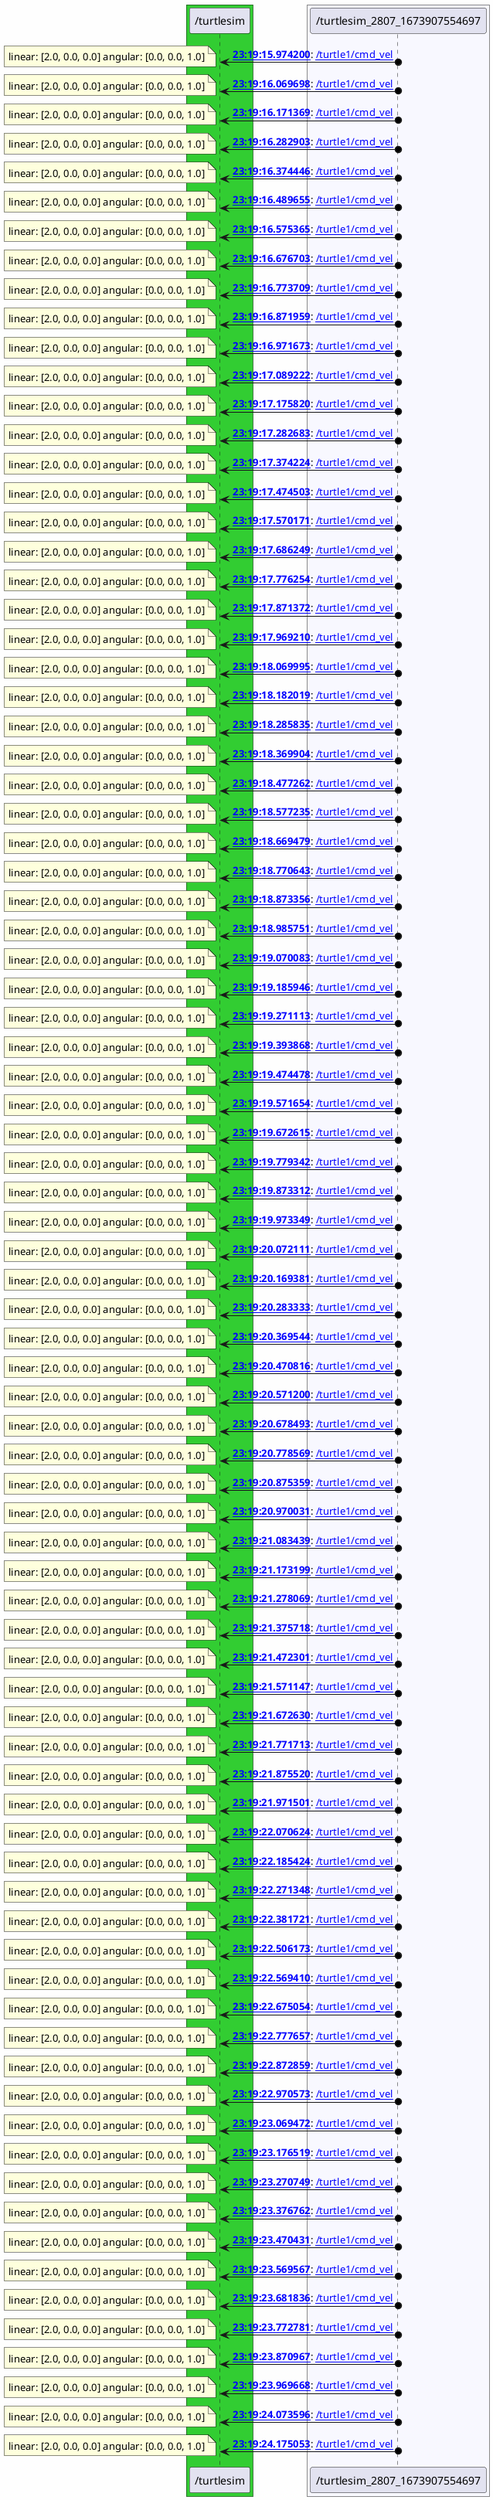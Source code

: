 @startuml

skinparam backgroundColor #FEFEFE

box #LimeGreen
    participant "/turtlesim" as _turtlesim [[_turtlesim.html]]
end box
box #GhostWhite
    participant "/turtlesim_2807_1673907554697" as _turtlesim_2807_1673907554697 [[_turtlesim_2807_1673907554697.html]]
end box

_turtlesim_2807_1673907554697 o-> _turtlesim : **[[../msgs/0000792_msg.html {message data} 23:19:15.974200]]**: [[../topics/_turtle1_cmd_vel.html {topic data} /turtle1/cmd_vel]]
note left
linear: [2.0, 0.0, 0.0] angular: [0.0, 0.0, 1.0]
end note
_turtlesim_2807_1673907554697 o-> _turtlesim : **[[../msgs/0000806_msg.html {message data} 23:19:16.069698]]**: [[../topics/_turtle1_cmd_vel.html {topic data} /turtle1/cmd_vel]]
note left
linear: [2.0, 0.0, 0.0] angular: [0.0, 0.0, 1.0]
end note
_turtlesim_2807_1673907554697 o-> _turtlesim : **[[../msgs/0000823_msg.html {message data} 23:19:16.171369]]**: [[../topics/_turtle1_cmd_vel.html {topic data} /turtle1/cmd_vel]]
note left
linear: [2.0, 0.0, 0.0] angular: [0.0, 0.0, 1.0]
end note
_turtlesim_2807_1673907554697 o-> _turtlesim : **[[../msgs/0000842_msg.html {message data} 23:19:16.282903]]**: [[../topics/_turtle1_cmd_vel.html {topic data} /turtle1/cmd_vel]]
note left
linear: [2.0, 0.0, 0.0] angular: [0.0, 0.0, 1.0]
end note
_turtlesim_2807_1673907554697 o-> _turtlesim : **[[../msgs/0000853_msg.html {message data} 23:19:16.374446]]**: [[../topics/_turtle1_cmd_vel.html {topic data} /turtle1/cmd_vel]]
note left
linear: [2.0, 0.0, 0.0] angular: [0.0, 0.0, 1.0]
end note
_turtlesim_2807_1673907554697 o-> _turtlesim : **[[../msgs/0000868_msg.html {message data} 23:19:16.489655]]**: [[../topics/_turtle1_cmd_vel.html {topic data} /turtle1/cmd_vel]]
note left
linear: [2.0, 0.0, 0.0] angular: [0.0, 0.0, 1.0]
end note
_turtlesim_2807_1673907554697 o-> _turtlesim : **[[../msgs/0000886_msg.html {message data} 23:19:16.575365]]**: [[../topics/_turtle1_cmd_vel.html {topic data} /turtle1/cmd_vel]]
note left
linear: [2.0, 0.0, 0.0] angular: [0.0, 0.0, 1.0]
end note
_turtlesim_2807_1673907554697 o-> _turtlesim : **[[../msgs/0000896_msg.html {message data} 23:19:16.676703]]**: [[../topics/_turtle1_cmd_vel.html {topic data} /turtle1/cmd_vel]]
note left
linear: [2.0, 0.0, 0.0] angular: [0.0, 0.0, 1.0]
end note
_turtlesim_2807_1673907554697 o-> _turtlesim : **[[../msgs/0000912_msg.html {message data} 23:19:16.773709]]**: [[../topics/_turtle1_cmd_vel.html {topic data} /turtle1/cmd_vel]]
note left
linear: [2.0, 0.0, 0.0] angular: [0.0, 0.0, 1.0]
end note
_turtlesim_2807_1673907554697 o-> _turtlesim : **[[../msgs/0000929_msg.html {message data} 23:19:16.871959]]**: [[../topics/_turtle1_cmd_vel.html {topic data} /turtle1/cmd_vel]]
note left
linear: [2.0, 0.0, 0.0] angular: [0.0, 0.0, 1.0]
end note
_turtlesim_2807_1673907554697 o-> _turtlesim : **[[../msgs/0000945_msg.html {message data} 23:19:16.971673]]**: [[../topics/_turtle1_cmd_vel.html {topic data} /turtle1/cmd_vel]]
note left
linear: [2.0, 0.0, 0.0] angular: [0.0, 0.0, 1.0]
end note
_turtlesim_2807_1673907554697 o-> _turtlesim : **[[../msgs/0000963_msg.html {message data} 23:19:17.089222]]**: [[../topics/_turtle1_cmd_vel.html {topic data} /turtle1/cmd_vel]]
note left
linear: [2.0, 0.0, 0.0] angular: [0.0, 0.0, 1.0]
end note
_turtlesim_2807_1673907554697 o-> _turtlesim : **[[../msgs/0000978_msg.html {message data} 23:19:17.175820]]**: [[../topics/_turtle1_cmd_vel.html {topic data} /turtle1/cmd_vel]]
note left
linear: [2.0, 0.0, 0.0] angular: [0.0, 0.0, 1.0]
end note
_turtlesim_2807_1673907554697 o-> _turtlesim : **[[../msgs/0000992_msg.html {message data} 23:19:17.282683]]**: [[../topics/_turtle1_cmd_vel.html {topic data} /turtle1/cmd_vel]]
note left
linear: [2.0, 0.0, 0.0] angular: [0.0, 0.0, 1.0]
end note
_turtlesim_2807_1673907554697 o-> _turtlesim : **[[../msgs/0001009_msg.html {message data} 23:19:17.374224]]**: [[../topics/_turtle1_cmd_vel.html {topic data} /turtle1/cmd_vel]]
note left
linear: [2.0, 0.0, 0.0] angular: [0.0, 0.0, 1.0]
end note
_turtlesim_2807_1673907554697 o-> _turtlesim : **[[../msgs/0001026_msg.html {message data} 23:19:17.474503]]**: [[../topics/_turtle1_cmd_vel.html {topic data} /turtle1/cmd_vel]]
note left
linear: [2.0, 0.0, 0.0] angular: [0.0, 0.0, 1.0]
end note
_turtlesim_2807_1673907554697 o-> _turtlesim : **[[../msgs/0001039_msg.html {message data} 23:19:17.570171]]**: [[../topics/_turtle1_cmd_vel.html {topic data} /turtle1/cmd_vel]]
note left
linear: [2.0, 0.0, 0.0] angular: [0.0, 0.0, 1.0]
end note
_turtlesim_2807_1673907554697 o-> _turtlesim : **[[../msgs/0001057_msg.html {message data} 23:19:17.686249]]**: [[../topics/_turtle1_cmd_vel.html {topic data} /turtle1/cmd_vel]]
note left
linear: [2.0, 0.0, 0.0] angular: [0.0, 0.0, 1.0]
end note
_turtlesim_2807_1673907554697 o-> _turtlesim : **[[../msgs/0001071_msg.html {message data} 23:19:17.776254]]**: [[../topics/_turtle1_cmd_vel.html {topic data} /turtle1/cmd_vel]]
note left
linear: [2.0, 0.0, 0.0] angular: [0.0, 0.0, 1.0]
end note
_turtlesim_2807_1673907554697 o-> _turtlesim : **[[../msgs/0001086_msg.html {message data} 23:19:17.871372]]**: [[../topics/_turtle1_cmd_vel.html {topic data} /turtle1/cmd_vel]]
note left
linear: [2.0, 0.0, 0.0] angular: [0.0, 0.0, 1.0]
end note
_turtlesim_2807_1673907554697 o-> _turtlesim : **[[../msgs/0001101_msg.html {message data} 23:19:17.969210]]**: [[../topics/_turtle1_cmd_vel.html {topic data} /turtle1/cmd_vel]]
note left
linear: [2.0, 0.0, 0.0] angular: [0.0, 0.0, 1.0]
end note
_turtlesim_2807_1673907554697 o-> _turtlesim : **[[../msgs/0001118_msg.html {message data} 23:19:18.069995]]**: [[../topics/_turtle1_cmd_vel.html {topic data} /turtle1/cmd_vel]]
note left
linear: [2.0, 0.0, 0.0] angular: [0.0, 0.0, 1.0]
end note
_turtlesim_2807_1673907554697 o-> _turtlesim : **[[../msgs/0001132_msg.html {message data} 23:19:18.182019]]**: [[../topics/_turtle1_cmd_vel.html {topic data} /turtle1/cmd_vel]]
note left
linear: [2.0, 0.0, 0.0] angular: [0.0, 0.0, 1.0]
end note
_turtlesim_2807_1673907554697 o-> _turtlesim : **[[../msgs/0001151_msg.html {message data} 23:19:18.285835]]**: [[../topics/_turtle1_cmd_vel.html {topic data} /turtle1/cmd_vel]]
note left
linear: [2.0, 0.0, 0.0] angular: [0.0, 0.0, 1.0]
end note
_turtlesim_2807_1673907554697 o-> _turtlesim : **[[../msgs/0001166_msg.html {message data} 23:19:18.369904]]**: [[../topics/_turtle1_cmd_vel.html {topic data} /turtle1/cmd_vel]]
note left
linear: [2.0, 0.0, 0.0] angular: [0.0, 0.0, 1.0]
end note
_turtlesim_2807_1673907554697 o-> _turtlesim : **[[../msgs/0001182_msg.html {message data} 23:19:18.477262]]**: [[../topics/_turtle1_cmd_vel.html {topic data} /turtle1/cmd_vel]]
note left
linear: [2.0, 0.0, 0.0] angular: [0.0, 0.0, 1.0]
end note
_turtlesim_2807_1673907554697 o-> _turtlesim : **[[../msgs/0001195_msg.html {message data} 23:19:18.577235]]**: [[../topics/_turtle1_cmd_vel.html {topic data} /turtle1/cmd_vel]]
note left
linear: [2.0, 0.0, 0.0] angular: [0.0, 0.0, 1.0]
end note
_turtlesim_2807_1673907554697 o-> _turtlesim : **[[../msgs/0001212_msg.html {message data} 23:19:18.669479]]**: [[../topics/_turtle1_cmd_vel.html {topic data} /turtle1/cmd_vel]]
note left
linear: [2.0, 0.0, 0.0] angular: [0.0, 0.0, 1.0]
end note
_turtlesim_2807_1673907554697 o-> _turtlesim : **[[../msgs/0001228_msg.html {message data} 23:19:18.770643]]**: [[../topics/_turtle1_cmd_vel.html {topic data} /turtle1/cmd_vel]]
note left
linear: [2.0, 0.0, 0.0] angular: [0.0, 0.0, 1.0]
end note
_turtlesim_2807_1673907554697 o-> _turtlesim : **[[../msgs/0001243_msg.html {message data} 23:19:18.873356]]**: [[../topics/_turtle1_cmd_vel.html {topic data} /turtle1/cmd_vel]]
note left
linear: [2.0, 0.0, 0.0] angular: [0.0, 0.0, 1.0]
end note
_turtlesim_2807_1673907554697 o-> _turtlesim : **[[../msgs/0001257_msg.html {message data} 23:19:18.985751]]**: [[../topics/_turtle1_cmd_vel.html {topic data} /turtle1/cmd_vel]]
note left
linear: [2.0, 0.0, 0.0] angular: [0.0, 0.0, 1.0]
end note
_turtlesim_2807_1673907554697 o-> _turtlesim : **[[../msgs/0001276_msg.html {message data} 23:19:19.070083]]**: [[../topics/_turtle1_cmd_vel.html {topic data} /turtle1/cmd_vel]]
note left
linear: [2.0, 0.0, 0.0] angular: [0.0, 0.0, 1.0]
end note
_turtlesim_2807_1673907554697 o-> _turtlesim : **[[../msgs/0001290_msg.html {message data} 23:19:19.185946]]**: [[../topics/_turtle1_cmd_vel.html {topic data} /turtle1/cmd_vel]]
note left
linear: [2.0, 0.0, 0.0] angular: [0.0, 0.0, 1.0]
end note
_turtlesim_2807_1673907554697 o-> _turtlesim : **[[../msgs/0001302_msg.html {message data} 23:19:19.271113]]**: [[../topics/_turtle1_cmd_vel.html {topic data} /turtle1/cmd_vel]]
note left
linear: [2.0, 0.0, 0.0] angular: [0.0, 0.0, 1.0]
end note
_turtlesim_2807_1673907554697 o-> _turtlesim : **[[../msgs/0001321_msg.html {message data} 23:19:19.393868]]**: [[../topics/_turtle1_cmd_vel.html {topic data} /turtle1/cmd_vel]]
note left
linear: [2.0, 0.0, 0.0] angular: [0.0, 0.0, 1.0]
end note
_turtlesim_2807_1673907554697 o-> _turtlesim : **[[../msgs/0001332_msg.html {message data} 23:19:19.474478]]**: [[../topics/_turtle1_cmd_vel.html {topic data} /turtle1/cmd_vel]]
note left
linear: [2.0, 0.0, 0.0] angular: [0.0, 0.0, 1.0]
end note
_turtlesim_2807_1673907554697 o-> _turtlesim : **[[../msgs/0001348_msg.html {message data} 23:19:19.571654]]**: [[../topics/_turtle1_cmd_vel.html {topic data} /turtle1/cmd_vel]]
note left
linear: [2.0, 0.0, 0.0] angular: [0.0, 0.0, 1.0]
end note
_turtlesim_2807_1673907554697 o-> _turtlesim : **[[../msgs/0001362_msg.html {message data} 23:19:19.672615]]**: [[../topics/_turtle1_cmd_vel.html {topic data} /turtle1/cmd_vel]]
note left
linear: [2.0, 0.0, 0.0] angular: [0.0, 0.0, 1.0]
end note
_turtlesim_2807_1673907554697 o-> _turtlesim : **[[../msgs/0001382_msg.html {message data} 23:19:19.779342]]**: [[../topics/_turtle1_cmd_vel.html {topic data} /turtle1/cmd_vel]]
note left
linear: [2.0, 0.0, 0.0] angular: [0.0, 0.0, 1.0]
end note
_turtlesim_2807_1673907554697 o-> _turtlesim : **[[../msgs/0001393_msg.html {message data} 23:19:19.873312]]**: [[../topics/_turtle1_cmd_vel.html {topic data} /turtle1/cmd_vel]]
note left
linear: [2.0, 0.0, 0.0] angular: [0.0, 0.0, 1.0]
end note
_turtlesim_2807_1673907554697 o-> _turtlesim : **[[../msgs/0001410_msg.html {message data} 23:19:19.973349]]**: [[../topics/_turtle1_cmd_vel.html {topic data} /turtle1/cmd_vel]]
note left
linear: [2.0, 0.0, 0.0] angular: [0.0, 0.0, 1.0]
end note
_turtlesim_2807_1673907554697 o-> _turtlesim : **[[../msgs/0001428_msg.html {message data} 23:19:20.072111]]**: [[../topics/_turtle1_cmd_vel.html {topic data} /turtle1/cmd_vel]]
note left
linear: [2.0, 0.0, 0.0] angular: [0.0, 0.0, 1.0]
end note
_turtlesim_2807_1673907554697 o-> _turtlesim : **[[../msgs/0001443_msg.html {message data} 23:19:20.169381]]**: [[../topics/_turtle1_cmd_vel.html {topic data} /turtle1/cmd_vel]]
note left
linear: [2.0, 0.0, 0.0] angular: [0.0, 0.0, 1.0]
end note
_turtlesim_2807_1673907554697 o-> _turtlesim : **[[../msgs/0001458_msg.html {message data} 23:19:20.283333]]**: [[../topics/_turtle1_cmd_vel.html {topic data} /turtle1/cmd_vel]]
note left
linear: [2.0, 0.0, 0.0] angular: [0.0, 0.0, 1.0]
end note
_turtlesim_2807_1673907554697 o-> _turtlesim : **[[../msgs/0001476_msg.html {message data} 23:19:20.369544]]**: [[../topics/_turtle1_cmd_vel.html {topic data} /turtle1/cmd_vel]]
note left
linear: [2.0, 0.0, 0.0] angular: [0.0, 0.0, 1.0]
end note
_turtlesim_2807_1673907554697 o-> _turtlesim : **[[../msgs/0001490_msg.html {message data} 23:19:20.470816]]**: [[../topics/_turtle1_cmd_vel.html {topic data} /turtle1/cmd_vel]]
note left
linear: [2.0, 0.0, 0.0] angular: [0.0, 0.0, 1.0]
end note
_turtlesim_2807_1673907554697 o-> _turtlesim : **[[../msgs/0001507_msg.html {message data} 23:19:20.571200]]**: [[../topics/_turtle1_cmd_vel.html {topic data} /turtle1/cmd_vel]]
note left
linear: [2.0, 0.0, 0.0] angular: [0.0, 0.0, 1.0]
end note
_turtlesim_2807_1673907554697 o-> _turtlesim : **[[../msgs/0001522_msg.html {message data} 23:19:20.678493]]**: [[../topics/_turtle1_cmd_vel.html {topic data} /turtle1/cmd_vel]]
note left
linear: [2.0, 0.0, 0.0] angular: [0.0, 0.0, 1.0]
end note
_turtlesim_2807_1673907554697 o-> _turtlesim : **[[../msgs/0001538_msg.html {message data} 23:19:20.778569]]**: [[../topics/_turtle1_cmd_vel.html {topic data} /turtle1/cmd_vel]]
note left
linear: [2.0, 0.0, 0.0] angular: [0.0, 0.0, 1.0]
end note
_turtlesim_2807_1673907554697 o-> _turtlesim : **[[../msgs/0001552_msg.html {message data} 23:19:20.875359]]**: [[../topics/_turtle1_cmd_vel.html {topic data} /turtle1/cmd_vel]]
note left
linear: [2.0, 0.0, 0.0] angular: [0.0, 0.0, 1.0]
end note
_turtlesim_2807_1673907554697 o-> _turtlesim : **[[../msgs/0001568_msg.html {message data} 23:19:20.970031]]**: [[../topics/_turtle1_cmd_vel.html {topic data} /turtle1/cmd_vel]]
note left
linear: [2.0, 0.0, 0.0] angular: [0.0, 0.0, 1.0]
end note
_turtlesim_2807_1673907554697 o-> _turtlesim : **[[../msgs/0001587_msg.html {message data} 23:19:21.083439]]**: [[../topics/_turtle1_cmd_vel.html {topic data} /turtle1/cmd_vel]]
note left
linear: [2.0, 0.0, 0.0] angular: [0.0, 0.0, 1.0]
end note
_turtlesim_2807_1673907554697 o-> _turtlesim : **[[../msgs/0001603_msg.html {message data} 23:19:21.173199]]**: [[../topics/_turtle1_cmd_vel.html {topic data} /turtle1/cmd_vel]]
note left
linear: [2.0, 0.0, 0.0] angular: [0.0, 0.0, 1.0]
end note
_turtlesim_2807_1673907554697 o-> _turtlesim : **[[../msgs/0001619_msg.html {message data} 23:19:21.278069]]**: [[../topics/_turtle1_cmd_vel.html {topic data} /turtle1/cmd_vel]]
note left
linear: [2.0, 0.0, 0.0] angular: [0.0, 0.0, 1.0]
end note
_turtlesim_2807_1673907554697 o-> _turtlesim : **[[../msgs/0001634_msg.html {message data} 23:19:21.375718]]**: [[../topics/_turtle1_cmd_vel.html {topic data} /turtle1/cmd_vel]]
note left
linear: [2.0, 0.0, 0.0] angular: [0.0, 0.0, 1.0]
end note
_turtlesim_2807_1673907554697 o-> _turtlesim : **[[../msgs/0001651_msg.html {message data} 23:19:21.472301]]**: [[../topics/_turtle1_cmd_vel.html {topic data} /turtle1/cmd_vel]]
note left
linear: [2.0, 0.0, 0.0] angular: [0.0, 0.0, 1.0]
end note
_turtlesim_2807_1673907554697 o-> _turtlesim : **[[../msgs/0001667_msg.html {message data} 23:19:21.571147]]**: [[../topics/_turtle1_cmd_vel.html {topic data} /turtle1/cmd_vel]]
note left
linear: [2.0, 0.0, 0.0] angular: [0.0, 0.0, 1.0]
end note
_turtlesim_2807_1673907554697 o-> _turtlesim : **[[../msgs/0001682_msg.html {message data} 23:19:21.672630]]**: [[../topics/_turtle1_cmd_vel.html {topic data} /turtle1/cmd_vel]]
note left
linear: [2.0, 0.0, 0.0] angular: [0.0, 0.0, 1.0]
end note
_turtlesim_2807_1673907554697 o-> _turtlesim : **[[../msgs/0001696_msg.html {message data} 23:19:21.771713]]**: [[../topics/_turtle1_cmd_vel.html {topic data} /turtle1/cmd_vel]]
note left
linear: [2.0, 0.0, 0.0] angular: [0.0, 0.0, 1.0]
end note
_turtlesim_2807_1673907554697 o-> _turtlesim : **[[../msgs/0001710_msg.html {message data} 23:19:21.875520]]**: [[../topics/_turtle1_cmd_vel.html {topic data} /turtle1/cmd_vel]]
note left
linear: [2.0, 0.0, 0.0] angular: [0.0, 0.0, 1.0]
end note
_turtlesim_2807_1673907554697 o-> _turtlesim : **[[../msgs/0001730_msg.html {message data} 23:19:21.971501]]**: [[../topics/_turtle1_cmd_vel.html {topic data} /turtle1/cmd_vel]]
note left
linear: [2.0, 0.0, 0.0] angular: [0.0, 0.0, 1.0]
end note
_turtlesim_2807_1673907554697 o-> _turtlesim : **[[../msgs/0001746_msg.html {message data} 23:19:22.070624]]**: [[../topics/_turtle1_cmd_vel.html {topic data} /turtle1/cmd_vel]]
note left
linear: [2.0, 0.0, 0.0] angular: [0.0, 0.0, 1.0]
end note
_turtlesim_2807_1673907554697 o-> _turtlesim : **[[../msgs/0001763_msg.html {message data} 23:19:22.185424]]**: [[../topics/_turtle1_cmd_vel.html {topic data} /turtle1/cmd_vel]]
note left
linear: [2.0, 0.0, 0.0] angular: [0.0, 0.0, 1.0]
end note
_turtlesim_2807_1673907554697 o-> _turtlesim : **[[../msgs/0001775_msg.html {message data} 23:19:22.271348]]**: [[../topics/_turtle1_cmd_vel.html {topic data} /turtle1/cmd_vel]]
note left
linear: [2.0, 0.0, 0.0] angular: [0.0, 0.0, 1.0]
end note
_turtlesim_2807_1673907554697 o-> _turtlesim : **[[../msgs/0001791_msg.html {message data} 23:19:22.381721]]**: [[../topics/_turtle1_cmd_vel.html {topic data} /turtle1/cmd_vel]]
note left
linear: [2.0, 0.0, 0.0] angular: [0.0, 0.0, 1.0]
end note
_turtlesim_2807_1673907554697 o-> _turtlesim : **[[../msgs/0001810_msg.html {message data} 23:19:22.506173]]**: [[../topics/_turtle1_cmd_vel.html {topic data} /turtle1/cmd_vel]]
note left
linear: [2.0, 0.0, 0.0] angular: [0.0, 0.0, 1.0]
end note
_turtlesim_2807_1673907554697 o-> _turtlesim : **[[../msgs/0001821_msg.html {message data} 23:19:22.569410]]**: [[../topics/_turtle1_cmd_vel.html {topic data} /turtle1/cmd_vel]]
note left
linear: [2.0, 0.0, 0.0] angular: [0.0, 0.0, 1.0]
end note
_turtlesim_2807_1673907554697 o-> _turtlesim : **[[../msgs/0001838_msg.html {message data} 23:19:22.675054]]**: [[../topics/_turtle1_cmd_vel.html {topic data} /turtle1/cmd_vel]]
note left
linear: [2.0, 0.0, 0.0] angular: [0.0, 0.0, 1.0]
end note
_turtlesim_2807_1673907554697 o-> _turtlesim : **[[../msgs/0001853_msg.html {message data} 23:19:22.777657]]**: [[../topics/_turtle1_cmd_vel.html {topic data} /turtle1/cmd_vel]]
note left
linear: [2.0, 0.0, 0.0] angular: [0.0, 0.0, 1.0]
end note
_turtlesim_2807_1673907554697 o-> _turtlesim : **[[../msgs/0001866_msg.html {message data} 23:19:22.872859]]**: [[../topics/_turtle1_cmd_vel.html {topic data} /turtle1/cmd_vel]]
note left
linear: [2.0, 0.0, 0.0] angular: [0.0, 0.0, 1.0]
end note
_turtlesim_2807_1673907554697 o-> _turtlesim : **[[../msgs/0001881_msg.html {message data} 23:19:22.970573]]**: [[../topics/_turtle1_cmd_vel.html {topic data} /turtle1/cmd_vel]]
note left
linear: [2.0, 0.0, 0.0] angular: [0.0, 0.0, 1.0]
end note
_turtlesim_2807_1673907554697 o-> _turtlesim : **[[../msgs/0001898_msg.html {message data} 23:19:23.069472]]**: [[../topics/_turtle1_cmd_vel.html {topic data} /turtle1/cmd_vel]]
note left
linear: [2.0, 0.0, 0.0] angular: [0.0, 0.0, 1.0]
end note
_turtlesim_2807_1673907554697 o-> _turtlesim : **[[../msgs/0001915_msg.html {message data} 23:19:23.176519]]**: [[../topics/_turtle1_cmd_vel.html {topic data} /turtle1/cmd_vel]]
note left
linear: [2.0, 0.0, 0.0] angular: [0.0, 0.0, 1.0]
end note
_turtlesim_2807_1673907554697 o-> _turtlesim : **[[../msgs/0001932_msg.html {message data} 23:19:23.270749]]**: [[../topics/_turtle1_cmd_vel.html {topic data} /turtle1/cmd_vel]]
note left
linear: [2.0, 0.0, 0.0] angular: [0.0, 0.0, 1.0]
end note
_turtlesim_2807_1673907554697 o-> _turtlesim : **[[../msgs/0001947_msg.html {message data} 23:19:23.376762]]**: [[../topics/_turtle1_cmd_vel.html {topic data} /turtle1/cmd_vel]]
note left
linear: [2.0, 0.0, 0.0] angular: [0.0, 0.0, 1.0]
end note
_turtlesim_2807_1673907554697 o-> _turtlesim : **[[../msgs/0001963_msg.html {message data} 23:19:23.470431]]**: [[../topics/_turtle1_cmd_vel.html {topic data} /turtle1/cmd_vel]]
note left
linear: [2.0, 0.0, 0.0] angular: [0.0, 0.0, 1.0]
end note
_turtlesim_2807_1673907554697 o-> _turtlesim : **[[../msgs/0001981_msg.html {message data} 23:19:23.569567]]**: [[../topics/_turtle1_cmd_vel.html {topic data} /turtle1/cmd_vel]]
note left
linear: [2.0, 0.0, 0.0] angular: [0.0, 0.0, 1.0]
end note
_turtlesim_2807_1673907554697 o-> _turtlesim : **[[../msgs/0001995_msg.html {message data} 23:19:23.681836]]**: [[../topics/_turtle1_cmd_vel.html {topic data} /turtle1/cmd_vel]]
note left
linear: [2.0, 0.0, 0.0] angular: [0.0, 0.0, 1.0]
end note
_turtlesim_2807_1673907554697 o-> _turtlesim : **[[../msgs/0002011_msg.html {message data} 23:19:23.772781]]**: [[../topics/_turtle1_cmd_vel.html {topic data} /turtle1/cmd_vel]]
note left
linear: [2.0, 0.0, 0.0] angular: [0.0, 0.0, 1.0]
end note
_turtlesim_2807_1673907554697 o-> _turtlesim : **[[../msgs/0002027_msg.html {message data} 23:19:23.870967]]**: [[../topics/_turtle1_cmd_vel.html {topic data} /turtle1/cmd_vel]]
note left
linear: [2.0, 0.0, 0.0] angular: [0.0, 0.0, 1.0]
end note
_turtlesim_2807_1673907554697 o-> _turtlesim : **[[../msgs/0002042_msg.html {message data} 23:19:23.969668]]**: [[../topics/_turtle1_cmd_vel.html {topic data} /turtle1/cmd_vel]]
note left
linear: [2.0, 0.0, 0.0] angular: [0.0, 0.0, 1.0]
end note
_turtlesim_2807_1673907554697 o-> _turtlesim : **[[../msgs/0002059_msg.html {message data} 23:19:24.073596]]**: [[../topics/_turtle1_cmd_vel.html {topic data} /turtle1/cmd_vel]]
note left
linear: [2.0, 0.0, 0.0] angular: [0.0, 0.0, 1.0]
end note
_turtlesim_2807_1673907554697 o-> _turtlesim : **[[../msgs/0002078_msg.html {message data} 23:19:24.175053]]**: [[../topics/_turtle1_cmd_vel.html {topic data} /turtle1/cmd_vel]]
note left
linear: [2.0, 0.0, 0.0] angular: [0.0, 0.0, 1.0]
end note

@enduml
